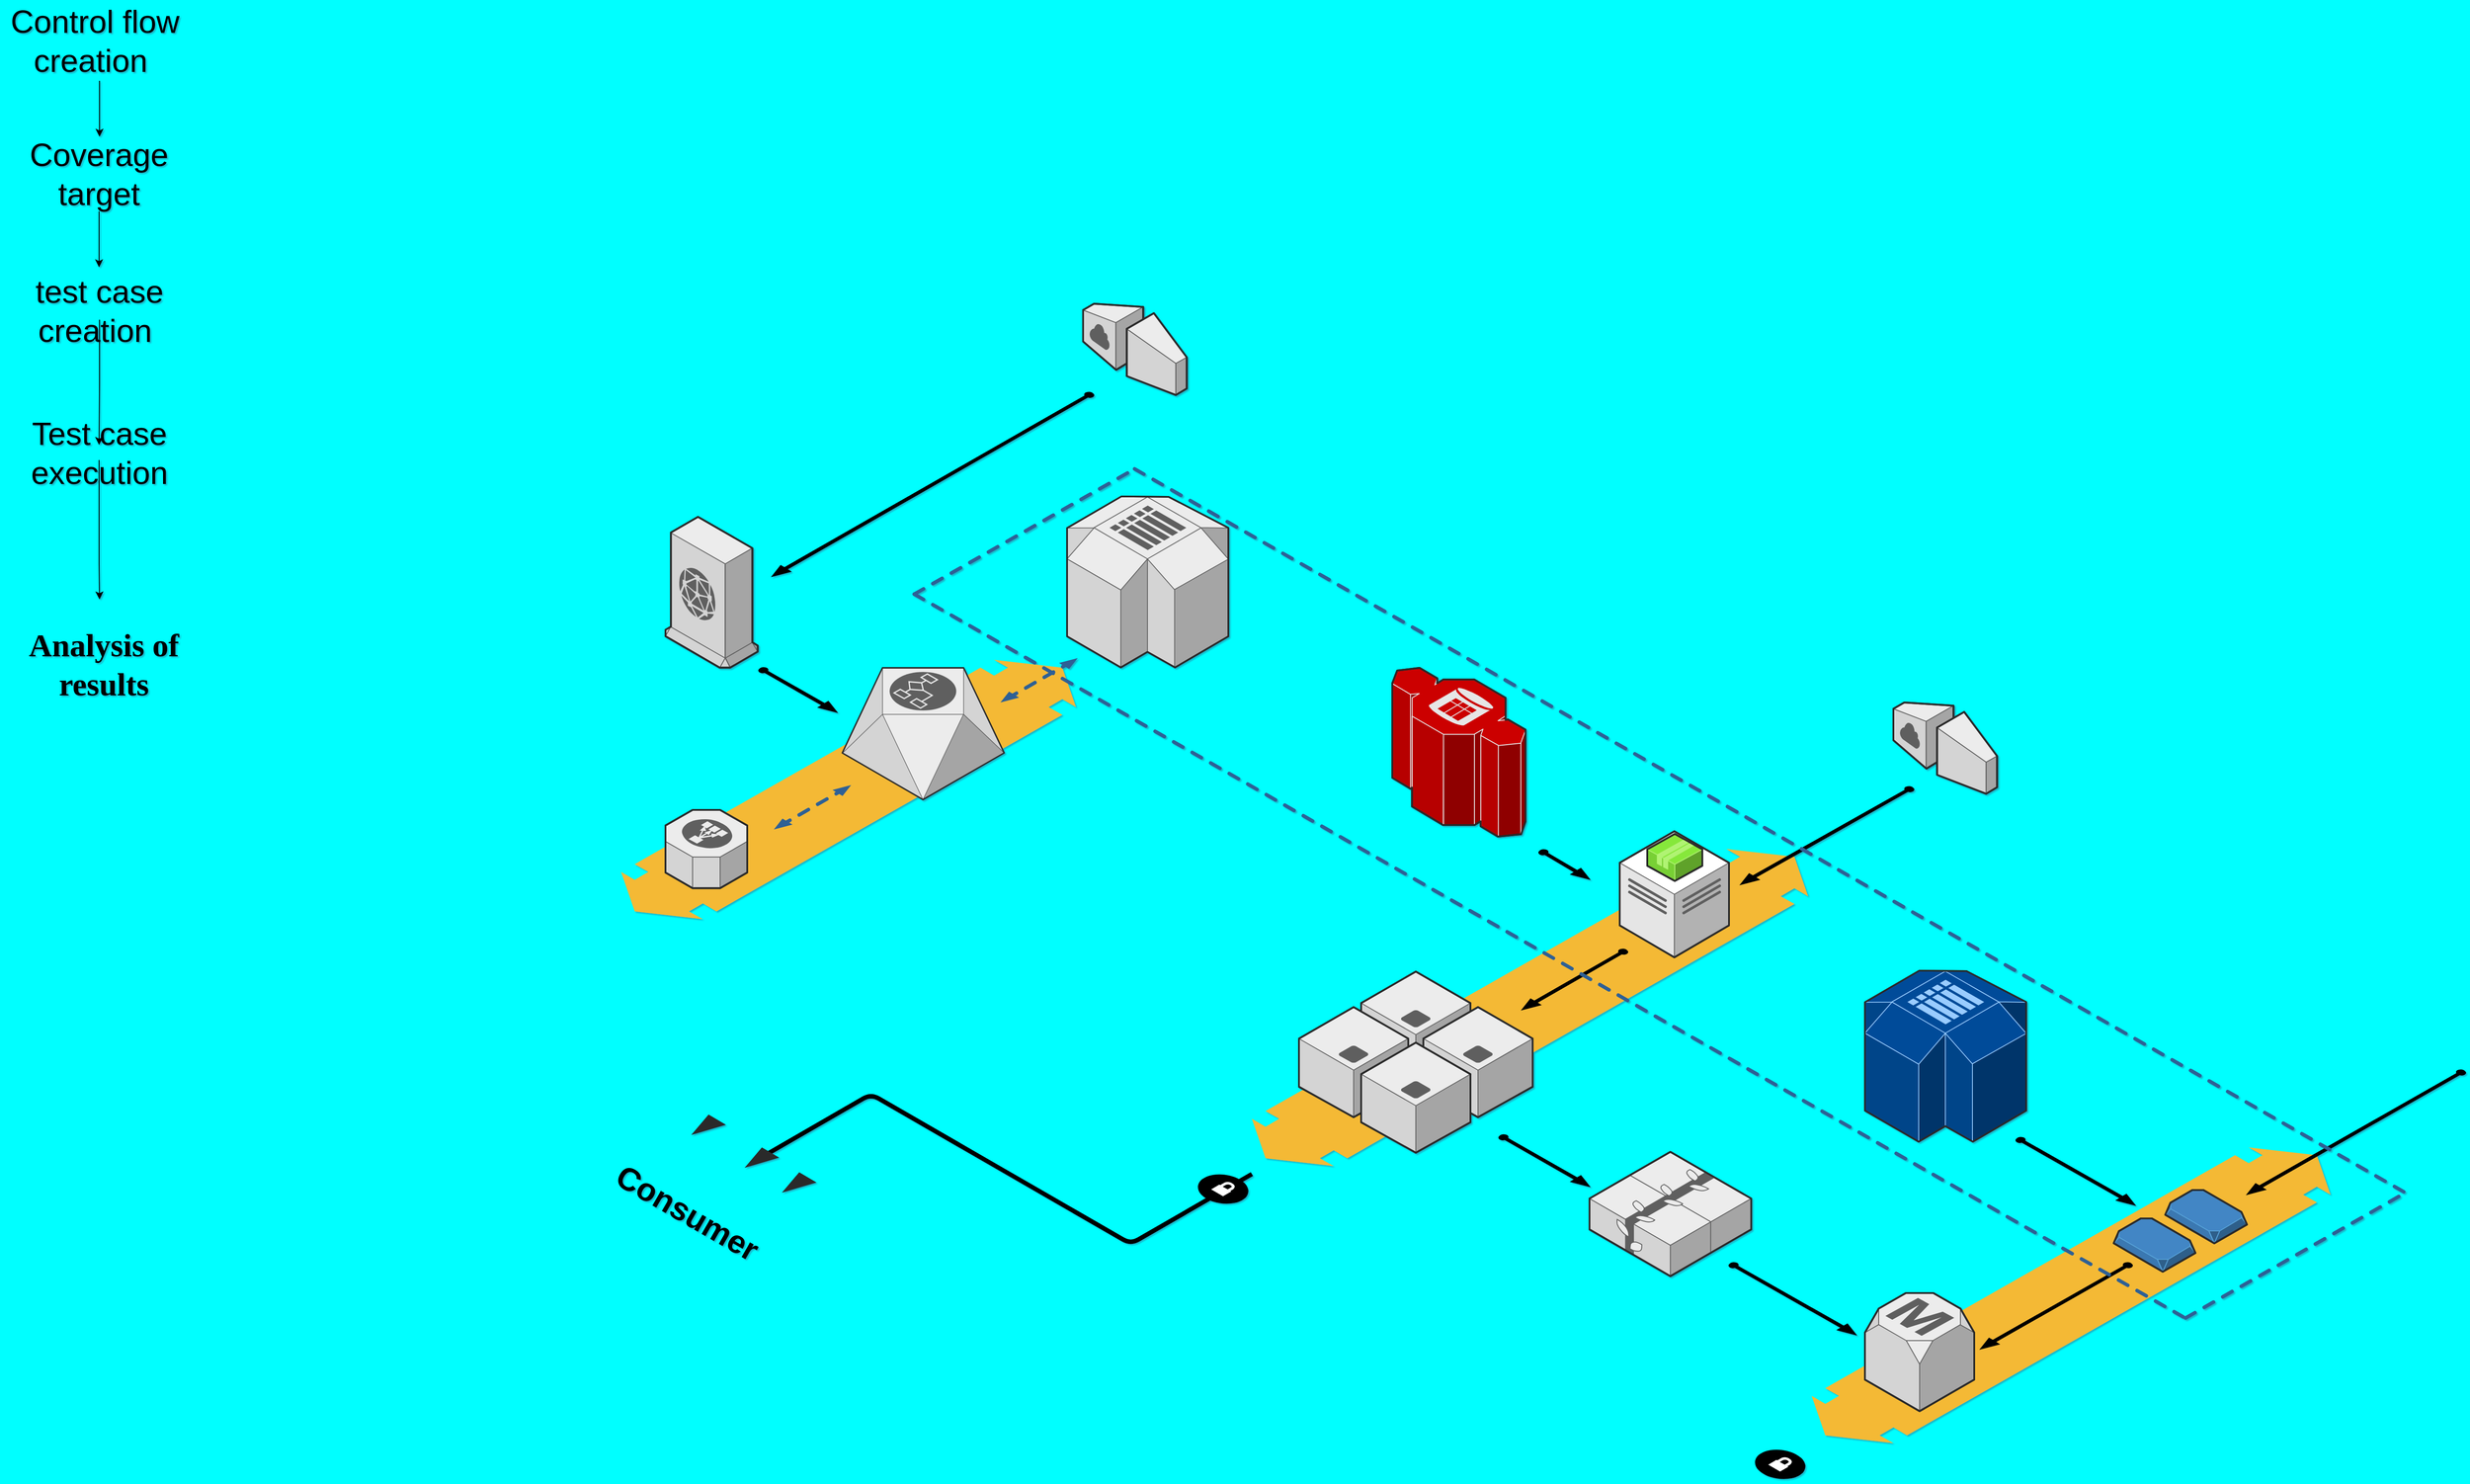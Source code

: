 <mxfile version="13.10.4" type="github"><diagram id="YCSJ9kGKhfPcUh0TCUH1" name="Page-1"><mxGraphModel dx="2747" dy="958" grid="0" gridSize="10" guides="1" tooltips="1" connect="1" arrows="1" fold="1" page="0" pageScale="1" pageWidth="850" pageHeight="1100" background="#00FFFF" math="0" shadow="1"><root><mxCell id="0"/><mxCell id="1" parent="0"/><mxCell id="J9Mx-yisuQz5HWz7XZSq-1" value="" style="verticalLabelPosition=bottom;html=1;verticalAlign=top;strokeWidth=1;dashed=0;shape=mxgraph.aws3d.flatDoubleEdge;fillColor=#000000;aspect=fixed;rounded=1;shadow=0;comic=0;fontFamily=Verdana;fontSize=12;flipV=1;" vertex="1" parent="1"><mxGeometry x="1602" y="1328" width="584" height="333" as="geometry"/></mxCell><mxCell id="J9Mx-yisuQz5HWz7XZSq-2" value="" style="verticalLabelPosition=bottom;html=1;verticalAlign=top;strokeWidth=1;dashed=0;shape=mxgraph.aws3d.flatDoubleEdge;fillColor=#000000;aspect=fixed;rounded=1;shadow=0;comic=0;fontFamily=Verdana;fontSize=12;flipV=1;" vertex="1" parent="1"><mxGeometry x="972" y="992" width="626" height="357" as="geometry"/></mxCell><mxCell id="J9Mx-yisuQz5HWz7XZSq-3" value="" style="verticalLabelPosition=bottom;html=1;verticalAlign=top;strokeWidth=1;dashed=0;shape=mxgraph.aws3d.flatDoubleEdge;fillColor=#000000;aspect=fixed;rounded=1;shadow=0;comic=0;fontFamily=Verdana;fontSize=12;flipV=1;" vertex="1" parent="1"><mxGeometry x="262" y="779" width="512" height="292" as="geometry"/></mxCell><mxCell id="J9Mx-yisuQz5HWz7XZSq-4" value="" style="edgeStyle=isometricEdgeStyle;endArrow=none;html=1;labelBackgroundColor=none;strokeColor=#000000;strokeWidth=5;fontFamily=Verdana;fontSize=12" edge="1" parent="1"><mxGeometry width="50" height="100" relative="1" as="geometry"><mxPoint x="422" y="1338" as="sourcePoint"/><mxPoint x="972" y="1358" as="targetPoint"/><Array as="points"><mxPoint x="682" y="1348"/></Array></mxGeometry></mxCell><mxCell id="J9Mx-yisuQz5HWz7XZSq-5" value="" style="verticalLabelPosition=bottom;html=1;verticalAlign=top;strokeWidth=1;dashed=0;shape=mxgraph.aws3d.elasticLoadBalancing;fillColor=#ECECEC;strokeColor=#5E5E5E;aspect=fixed;rounded=1;shadow=0;comic=0;fontSize=12;" vertex="1" parent="1"><mxGeometry x="312" y="948" width="92" height="88.17" as="geometry"/></mxCell><mxCell id="J9Mx-yisuQz5HWz7XZSq-6" value="" style="verticalLabelPosition=bottom;html=1;verticalAlign=top;strokeWidth=1;dashed=0;shape=mxgraph.aws3d.workflowService;fillColor=#ECECEC;strokeColor=#5E5E5E;aspect=fixed;rounded=1;shadow=0;comic=0;fontSize=12" vertex="1" parent="1"><mxGeometry x="511" y="788" width="182.2" height="148.4" as="geometry"/></mxCell><mxCell id="J9Mx-yisuQz5HWz7XZSq-7" value="" style="verticalLabelPosition=bottom;html=1;verticalAlign=top;strokeWidth=1;dashed=0;shape=mxgraph.aws3d.cloudfront;fillColor=#ECECEC;strokeColor=#5E5E5E;aspect=fixed;rounded=1;shadow=0;comic=0;fontSize=12" vertex="1" parent="1"><mxGeometry x="312" y="618" width="103.8" height="169.8" as="geometry"/></mxCell><mxCell id="J9Mx-yisuQz5HWz7XZSq-8" value="" style="verticalLabelPosition=bottom;html=1;verticalAlign=top;strokeWidth=1;dashed=0;shape=mxgraph.aws3d.internetGateway;fillColor=#ECECEC;strokeColor=#5E5E5E;aspect=fixed;rounded=1;shadow=0;comic=0;fontSize=12;flipH=1;flipV=0;" vertex="1" parent="1"><mxGeometry x="782" y="378" width="116.7" height="102.8" as="geometry"/></mxCell><mxCell id="J9Mx-yisuQz5HWz7XZSq-9" value="" style="verticalLabelPosition=bottom;html=1;verticalAlign=top;strokeWidth=1;dashed=0;shape=mxgraph.aws3d.internetGateway;fillColor=#ECECEC;strokeColor=#5E5E5E;aspect=fixed;rounded=1;shadow=0;comic=0;fontSize=12;flipH=1;flipV=0;" vertex="1" parent="1"><mxGeometry x="1694" y="827" width="116.7" height="102.8" as="geometry"/></mxCell><mxCell id="J9Mx-yisuQz5HWz7XZSq-10" value="" style="verticalLabelPosition=bottom;html=1;verticalAlign=top;strokeWidth=1;dashed=0;shape=mxgraph.aws3d.redshift;fillColor=#CC0000;strokeColor=#E6E6E6;aspect=fixed;rounded=1;shadow=0;comic=0;fontSize=12" vertex="1" parent="1"><mxGeometry x="1130" y="788" width="150" height="190" as="geometry"/></mxCell><mxCell id="J9Mx-yisuQz5HWz7XZSq-11" value="" style="verticalLabelPosition=bottom;html=1;verticalAlign=top;strokeWidth=1;dashed=0;shape=mxgraph.aws3d.simpleDb2;fillColor=#ECECEC;strokeColor=#5E5E5E;aspect=fixed;rounded=1;shadow=0;comic=0;fontSize=12" vertex="1" parent="1"><mxGeometry x="764" y="595" width="181.5" height="192.6" as="geometry"/></mxCell><mxCell id="J9Mx-yisuQz5HWz7XZSq-12" value="" style="verticalLabelPosition=bottom;html=1;verticalAlign=top;strokeWidth=1;dashed=0;shape=mxgraph.aws3d.snapshot;fillColor=#4286c5;strokeColor=#57A2D8;aspect=fixed;rounded=1;shadow=0;comic=0;fontSize=12" vertex="1" parent="1"><mxGeometry x="2000" y="1376" width="92" height="60" as="geometry"/></mxCell><mxCell id="J9Mx-yisuQz5HWz7XZSq-13" value="" style="verticalLabelPosition=bottom;html=1;verticalAlign=top;strokeWidth=1;dashed=0;shape=mxgraph.aws3d.application_server;fillColor=#ECECEC;strokeColor=#5E5E5E;aspect=fixed;rounded=1;shadow=0;comic=0;fontSize=12" vertex="1" parent="1"><mxGeometry x="1095" y="1130" width="123" height="124" as="geometry"/></mxCell><mxCell id="J9Mx-yisuQz5HWz7XZSq-14" value="" style="verticalLabelPosition=bottom;html=1;verticalAlign=top;strokeWidth=1;dashed=0;shape=mxgraph.aws3d.application_server;fillColor=#ECECEC;strokeColor=#5E5E5E;aspect=fixed;rounded=1;shadow=0;comic=0;fontSize=12" vertex="1" parent="1"><mxGeometry x="1025" y="1170" width="123" height="124" as="geometry"/></mxCell><mxCell id="J9Mx-yisuQz5HWz7XZSq-15" value="" style="verticalLabelPosition=bottom;html=1;verticalAlign=top;strokeWidth=1;dashed=0;shape=mxgraph.aws3d.application_server;fillColor=#ECECEC;strokeColor=#5E5E5E;aspect=fixed;rounded=1;shadow=0;comic=0;fontSize=12" vertex="1" parent="1"><mxGeometry x="1165" y="1170" width="123" height="124" as="geometry"/></mxCell><mxCell id="J9Mx-yisuQz5HWz7XZSq-16" value="" style="verticalLabelPosition=bottom;html=1;verticalAlign=top;strokeWidth=1;dashed=0;shape=mxgraph.aws3d.application_server;fillColor=#ECECEC;strokeColor=#5E5E5E;aspect=fixed;rounded=1;shadow=0;comic=0;fontSize=12" vertex="1" parent="1"><mxGeometry x="1095" y="1210" width="123" height="124" as="geometry"/></mxCell><mxCell id="J9Mx-yisuQz5HWz7XZSq-17" value="" style="verticalLabelPosition=bottom;html=1;verticalAlign=top;strokeWidth=1;dashed=0;shape=mxgraph.aws3d.elasticBeanstalk;fillColor=#ECECEC;strokeColor=#5E5E5E;aspect=fixed;rounded=1;shadow=0;comic=0;fontSize=12" vertex="1" parent="1"><mxGeometry x="1352" y="1333" width="182" height="140" as="geometry"/></mxCell><mxCell id="J9Mx-yisuQz5HWz7XZSq-18" value="" style="verticalLabelPosition=bottom;html=1;verticalAlign=top;strokeWidth=1;dashed=0;shape=mxgraph.aws3d.simpleDb2;fillColor=#004C99;strokeColor=#99CCFF;aspect=fixed;rounded=1;shadow=0;comic=0;fontSize=12" vertex="1" parent="1"><mxGeometry x="1662" y="1129" width="181.5" height="192.6" as="geometry"/></mxCell><mxCell id="J9Mx-yisuQz5HWz7XZSq-19" value="" style="verticalLabelPosition=bottom;html=1;verticalAlign=top;strokeWidth=1;dashed=0;shape=mxgraph.aws3d.dataCenter;fillColor=#ffffff;strokeColor=#5E5E5E;aspect=fixed;rounded=1;shadow=0;comic=0;fontSize=12" vertex="1" parent="1"><mxGeometry x="1386" y="972" width="123" height="142" as="geometry"/></mxCell><mxCell id="J9Mx-yisuQz5HWz7XZSq-20" value="" style="verticalLabelPosition=bottom;html=1;verticalAlign=top;strokeWidth=1;dashed=0;shape=mxgraph.aws3d.application2;fillColor=#86E83A;strokeColor=#B0F373;aspect=fixed;rounded=1;shadow=0;comic=0;fontSize=12" vertex="1" parent="1"><mxGeometry x="1417" y="975" width="62" height="53" as="geometry"/></mxCell><mxCell id="J9Mx-yisuQz5HWz7XZSq-21" value="" style="verticalLabelPosition=bottom;html=1;verticalAlign=top;strokeWidth=1;dashed=0;shape=mxgraph.aws3d.arrowhead;aspect=fixed;rounded=1;shadow=0;comic=0;fillColor=none;fontFamily=Verdana;fontSize=12;fontColor=#000000;flipV=1;" vertex="1" parent="1"><mxGeometry x="341" y="1291" width="39" height="23" as="geometry"/></mxCell><mxCell id="J9Mx-yisuQz5HWz7XZSq-22" value="" style="verticalLabelPosition=bottom;html=1;verticalAlign=top;strokeWidth=1;dashed=0;shape=mxgraph.aws3d.arrowhead;aspect=fixed;rounded=1;shadow=0;comic=0;fillColor=none;fontFamily=Verdana;fontSize=12;fontColor=#000000;flipV=1;" vertex="1" parent="1"><mxGeometry x="401" y="1328" width="39" height="23" as="geometry"/></mxCell><mxCell id="J9Mx-yisuQz5HWz7XZSq-23" value="" style="verticalLabelPosition=bottom;html=1;verticalAlign=top;strokeWidth=1;dashed=0;shape=mxgraph.aws3d.dashedEdgeDouble;fillColor=#000000;aspect=fixed;rounded=1;shadow=0;comic=0;fontFamily=Verdana;fontSize=12;flipV=1;" vertex="1" parent="1"><mxGeometry x="434" y="920" width="87" height="50" as="geometry"/></mxCell><mxCell id="J9Mx-yisuQz5HWz7XZSq-24" value="" style="verticalLabelPosition=bottom;html=1;verticalAlign=top;strokeWidth=1;dashed=0;shape=mxgraph.aws3d.dashedEdgeDouble;fillColor=#000000;aspect=fixed;rounded=1;shadow=0;comic=0;fontFamily=Verdana;fontSize=12;flipV=1;" vertex="1" parent="1"><mxGeometry x="689" y="777" width="87" height="50" as="geometry"/></mxCell><mxCell id="J9Mx-yisuQz5HWz7XZSq-25" value="" style="verticalLabelPosition=bottom;html=1;verticalAlign=top;strokeWidth=1;dashed=0;shape=mxgraph.aws3d.arrowSE;fillColor=#000000;aspect=fixed;rounded=1;shadow=0;comic=0;fontFamily=Verdana;fontSize=12;" vertex="1" parent="1"><mxGeometry x="417" y="788" width="88" height="50" as="geometry"/></mxCell><mxCell id="J9Mx-yisuQz5HWz7XZSq-26" value="" style="verticalLabelPosition=bottom;html=1;verticalAlign=top;strokeWidth=1;dashed=0;shape=mxgraph.aws3d.arrowSW;fillColor=#000000;aspect=fixed;rounded=1;shadow=0;comic=0;fontFamily=Verdana;fontSize=12;" vertex="1" parent="1"><mxGeometry x="432" y="478" width="362" height="207" as="geometry"/></mxCell><mxCell id="J9Mx-yisuQz5HWz7XZSq-27" value="" style="verticalLabelPosition=bottom;html=1;verticalAlign=top;strokeWidth=1;dashed=0;shape=mxgraph.aws3d.arrowSE;fillColor=#000000;aspect=fixed;rounded=1;shadow=0;comic=0;fontFamily=Verdana;fontSize=12" vertex="1" parent="1"><mxGeometry x="1295" y="993" width="57" height="33" as="geometry"/></mxCell><mxCell id="J9Mx-yisuQz5HWz7XZSq-28" value="" style="verticalLabelPosition=bottom;html=1;verticalAlign=top;strokeWidth=1;dashed=0;shape=mxgraph.aws3d.arrowSW;fillColor=#000000;aspect=fixed;rounded=1;shadow=0;comic=0;fontFamily=Verdana;fontSize=12" vertex="1" parent="1"><mxGeometry x="1522" y="922" width="195" height="110" as="geometry"/></mxCell><mxCell id="J9Mx-yisuQz5HWz7XZSq-29" value="" style="verticalLabelPosition=bottom;html=1;verticalAlign=top;strokeWidth=1;dashed=0;shape=mxgraph.aws3d.arrowSW;fillColor=#000000;aspect=fixed;rounded=1;shadow=0;comic=0;fontFamily=Verdana;fontSize=12" vertex="1" parent="1"><mxGeometry x="1276" y="1105" width="119" height="68" as="geometry"/></mxCell><mxCell id="J9Mx-yisuQz5HWz7XZSq-30" value="" style="verticalLabelPosition=bottom;html=1;verticalAlign=top;strokeWidth=1;dashed=0;shape=mxgraph.aws3d.arrowSE;fillColor=#000000;aspect=fixed;rounded=1;shadow=0;comic=0;fontFamily=Verdana;fontSize=12" vertex="1" parent="1"><mxGeometry x="1250" y="1314" width="102" height="58" as="geometry"/></mxCell><mxCell id="J9Mx-yisuQz5HWz7XZSq-31" value="" style="verticalLabelPosition=bottom;html=1;verticalAlign=top;strokeWidth=1;dashed=0;shape=mxgraph.aws3d.arrowSE;fillColor=#000000;aspect=fixed;rounded=1;shadow=0;comic=0;fontFamily=Verdana;fontSize=12" vertex="1" parent="1"><mxGeometry x="1509" y="1458" width="143" height="81" as="geometry"/></mxCell><mxCell id="J9Mx-yisuQz5HWz7XZSq-32" value="" style="verticalLabelPosition=bottom;html=1;verticalAlign=top;strokeWidth=1;dashed=0;shape=mxgraph.aws3d.snapshot;fillColor=#4286c5;strokeColor=#57A2D8;aspect=fixed;rounded=1;shadow=0;comic=0;fontFamily=Verdana;fontSize=12" vertex="1" parent="1"><mxGeometry x="1942" y="1408" width="92" height="60" as="geometry"/></mxCell><mxCell id="J9Mx-yisuQz5HWz7XZSq-33" value="" style="verticalLabelPosition=bottom;html=1;verticalAlign=top;strokeWidth=1;dashed=0;shape=mxgraph.aws3d.rdsMaster;fillColor=#ECECEC;strokeColor=#5E5E5E;aspect=fixed;rounded=1;shadow=0;comic=0;fontFamily=Verdana;fontSize=12" vertex="1" parent="1"><mxGeometry x="1662" y="1492" width="123" height="133" as="geometry"/></mxCell><mxCell id="J9Mx-yisuQz5HWz7XZSq-34" value="" style="verticalLabelPosition=bottom;html=1;verticalAlign=top;strokeWidth=1;dashed=0;shape=mxgraph.aws3d.arrowSW;fillColor=#000000;aspect=fixed;rounded=1;shadow=0;comic=0;fontFamily=Verdana;fontSize=12" vertex="1" parent="1"><mxGeometry x="1792" y="1458" width="171" height="97" as="geometry"/></mxCell><mxCell id="J9Mx-yisuQz5HWz7XZSq-35" value="" style="verticalLabelPosition=bottom;html=1;verticalAlign=top;strokeWidth=1;dashed=0;shape=mxgraph.aws3d.arrowSE;fillColor=#000000;aspect=fixed;rounded=1;shadow=0;comic=0;fontFamily=Verdana;fontSize=12" vertex="1" parent="1"><mxGeometry x="1832" y="1317" width="134" height="76" as="geometry"/></mxCell><mxCell id="J9Mx-yisuQz5HWz7XZSq-36" value="" style="verticalLabelPosition=bottom;html=1;verticalAlign=top;strokeWidth=1;dashed=0;shape=mxgraph.aws3d.arrowSW;fillColor=#000000;aspect=fixed;rounded=1;shadow=0;comic=0;fontFamily=Verdana;fontSize=12" vertex="1" parent="1"><mxGeometry x="2092" y="1241" width="246" height="140" as="geometry"/></mxCell><mxCell id="J9Mx-yisuQz5HWz7XZSq-37" value="" style="verticalLabelPosition=bottom;html=1;verticalAlign=top;strokeWidth=1;dashed=0;shape=mxgraph.aws3d.dashedArrowlessEdge;aspect=fixed;rounded=1;shadow=0;comic=0;fontFamily=Verdana;fontSize=12" vertex="1" parent="1"><mxGeometry x="840" y="564" width="1432" height="816" as="geometry"/></mxCell><mxCell id="J9Mx-yisuQz5HWz7XZSq-38" value="" style="verticalLabelPosition=bottom;html=1;verticalAlign=top;strokeWidth=1;dashed=0;shape=mxgraph.aws3d.dashedArrowlessEdge;aspect=fixed;rounded=1;shadow=0;comic=0;fontFamily=Verdana;fontSize=12" vertex="1" parent="1"><mxGeometry x="592" y="705" width="1432" height="816" as="geometry"/></mxCell><mxCell id="J9Mx-yisuQz5HWz7XZSq-39" value="" style="verticalLabelPosition=bottom;html=1;verticalAlign=top;strokeWidth=1;dashed=0;shape=mxgraph.aws3d.dashedArrowlessEdge;fillColor=#000000;aspect=fixed;rounded=1;shadow=0;comic=0;fontFamily=Verdana;fontSize=12;fontColor=#000000;flipV=1;" vertex="1" parent="1"><mxGeometry x="592" y="564" width="248" height="141" as="geometry"/></mxCell><mxCell id="J9Mx-yisuQz5HWz7XZSq-40" value="" style="verticalLabelPosition=bottom;html=1;verticalAlign=top;strokeWidth=1;dashed=0;shape=mxgraph.aws3d.dashedArrowlessEdge;aspect=fixed;rounded=1;shadow=0;comic=0;fontFamily=Verdana;fontSize=12;flipV=1;" vertex="1" parent="1"><mxGeometry x="2023" y="1378" width="249" height="142" as="geometry"/></mxCell><mxCell id="J9Mx-yisuQz5HWz7XZSq-41" value="" style="verticalLabelPosition=bottom;html=1;verticalAlign=top;strokeWidth=1;dashed=0;shape=mxgraph.aws3d.secureConnection;fillColor=#000000;strokeColor=#ffffff;aspect=fixed;rounded=1;shadow=0;comic=0;fontSize=12" vertex="1" parent="1"><mxGeometry x="911" y="1358" width="57.0" height="34" as="geometry"/></mxCell><mxCell id="J9Mx-yisuQz5HWz7XZSq-42" value="" style="verticalLabelPosition=bottom;html=1;verticalAlign=top;strokeWidth=1;dashed=0;shape=mxgraph.aws3d.arrowhead;aspect=fixed;rounded=1;shadow=0;comic=0;fillColor=none;fontFamily=Verdana;fontSize=12;fontColor=#000000;flipV=1;" vertex="1" parent="1"><mxGeometry x="443" y="1356" width="39" height="23" as="geometry"/></mxCell><mxCell id="J9Mx-yisuQz5HWz7XZSq-43" value="" style="verticalLabelPosition=bottom;html=1;verticalAlign=top;strokeWidth=1;dashed=0;shape=mxgraph.aws3d.secureConnection;fillColor=#000000;strokeColor=#ffffff;aspect=fixed;rounded=1;shadow=0;comic=0;fontSize=12" vertex="1" parent="1"><mxGeometry x="1538" y="1668" width="57.0" height="34" as="geometry"/></mxCell><mxCell id="J9Mx-yisuQz5HWz7XZSq-45" value="&lt;h1&gt;&lt;font style=&quot;font-size: 36px&quot; face=&quot;Times New Roman&quot;&gt;Analysis of results&lt;/font&gt;&lt;/h1&gt;" style="text;html=1;strokeColor=none;fillColor=none;align=center;verticalAlign=middle;whiteSpace=wrap;rounded=0;" vertex="1" parent="1"><mxGeometry x="-410" y="711" width="180" height="147" as="geometry"/></mxCell><mxCell id="J9Mx-yisuQz5HWz7XZSq-56" style="edgeStyle=orthogonalEdgeStyle;rounded=0;orthogonalLoop=1;jettySize=auto;html=1;" edge="1" parent="1" source="J9Mx-yisuQz5HWz7XZSq-47" target="J9Mx-yisuQz5HWz7XZSq-48"><mxGeometry relative="1" as="geometry"><Array as="points"><mxPoint x="-325" y="144"/><mxPoint x="-325" y="144"/></Array></mxGeometry></mxCell><mxCell id="J9Mx-yisuQz5HWz7XZSq-47" value="&lt;font style=&quot;font-size: 36px&quot;&gt;Control flow creation&amp;nbsp;&lt;/font&gt;" style="text;html=1;strokeColor=none;fillColor=none;align=center;verticalAlign=middle;whiteSpace=wrap;rounded=0;" vertex="1" parent="1"><mxGeometry x="-437" y="36" width="214" height="91" as="geometry"/></mxCell><mxCell id="J9Mx-yisuQz5HWz7XZSq-58" style="edgeStyle=orthogonalEdgeStyle;rounded=0;orthogonalLoop=1;jettySize=auto;html=1;" edge="1" parent="1" source="J9Mx-yisuQz5HWz7XZSq-48"><mxGeometry relative="1" as="geometry"><mxPoint x="-325.5" y="337.0" as="targetPoint"/></mxGeometry></mxCell><mxCell id="J9Mx-yisuQz5HWz7XZSq-48" value="&lt;font style=&quot;font-size: 36px&quot;&gt;Coverage target&lt;/font&gt;" style="text;html=1;strokeColor=none;fillColor=none;align=center;verticalAlign=middle;whiteSpace=wrap;rounded=0;" vertex="1" parent="1"><mxGeometry x="-393" y="190" width="135" height="84" as="geometry"/></mxCell><mxCell id="J9Mx-yisuQz5HWz7XZSq-60" style="edgeStyle=orthogonalEdgeStyle;rounded=0;orthogonalLoop=1;jettySize=auto;html=1;" edge="1" parent="1" source="J9Mx-yisuQz5HWz7XZSq-49" target="J9Mx-yisuQz5HWz7XZSq-51"><mxGeometry relative="1" as="geometry"><mxPoint x="-325" y="466.333" as="targetPoint"/></mxGeometry></mxCell><mxCell id="J9Mx-yisuQz5HWz7XZSq-49" value="&lt;font style=&quot;font-size: 36px&quot;&gt;test case creation&amp;nbsp;&lt;/font&gt;" style="text;html=1;strokeColor=none;fillColor=none;align=center;verticalAlign=middle;whiteSpace=wrap;rounded=0;" vertex="1" parent="1"><mxGeometry x="-411" y="376" width="172" height="20" as="geometry"/></mxCell><mxCell id="J9Mx-yisuQz5HWz7XZSq-62" style="edgeStyle=orthogonalEdgeStyle;rounded=0;orthogonalLoop=1;jettySize=auto;html=1;" edge="1" parent="1" source="J9Mx-yisuQz5HWz7XZSq-51" target="J9Mx-yisuQz5HWz7XZSq-45"><mxGeometry relative="1" as="geometry"><Array as="points"><mxPoint x="-325" y="671"/><mxPoint x="-325" y="671"/></Array></mxGeometry></mxCell><mxCell id="J9Mx-yisuQz5HWz7XZSq-51" value="&lt;font style=&quot;font-size: 36px&quot;&gt;Test case execution&lt;/font&gt;" style="text;html=1;strokeColor=none;fillColor=none;align=center;verticalAlign=middle;whiteSpace=wrap;rounded=0;" vertex="1" parent="1"><mxGeometry x="-345.5" y="537" width="40" height="17" as="geometry"/></mxCell><mxCell id="J9Mx-yisuQz5HWz7XZSq-66" value="&lt;font style=&quot;font-size: 36px&quot;&gt;&lt;b&gt;Consumer&amp;nbsp;&lt;/b&gt;&lt;/font&gt;" style="text;html=1;strokeColor=none;fillColor=none;align=center;verticalAlign=middle;whiteSpace=wrap;rounded=0;fontSize=30;rotation=30;" vertex="1" parent="1"><mxGeometry x="275.14" y="1373.32" width="133" height="61" as="geometry"/></mxCell></root></mxGraphModel></diagram></mxfile>